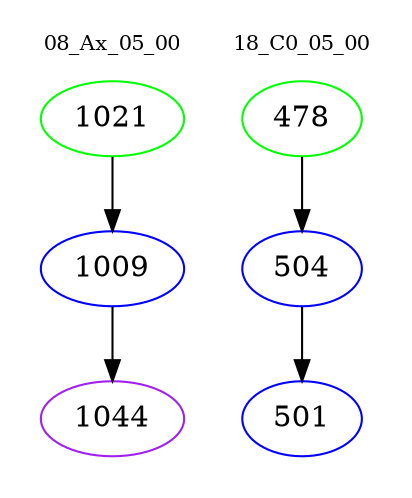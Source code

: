 digraph{
subgraph cluster_0 {
color = white
label = "08_Ax_05_00";
fontsize=10;
T0_1021 [label="1021", color="green"]
T0_1021 -> T0_1009 [color="black"]
T0_1009 [label="1009", color="blue"]
T0_1009 -> T0_1044 [color="black"]
T0_1044 [label="1044", color="purple"]
}
subgraph cluster_1 {
color = white
label = "18_C0_05_00";
fontsize=10;
T1_478 [label="478", color="green"]
T1_478 -> T1_504 [color="black"]
T1_504 [label="504", color="blue"]
T1_504 -> T1_501 [color="black"]
T1_501 [label="501", color="blue"]
}
}
